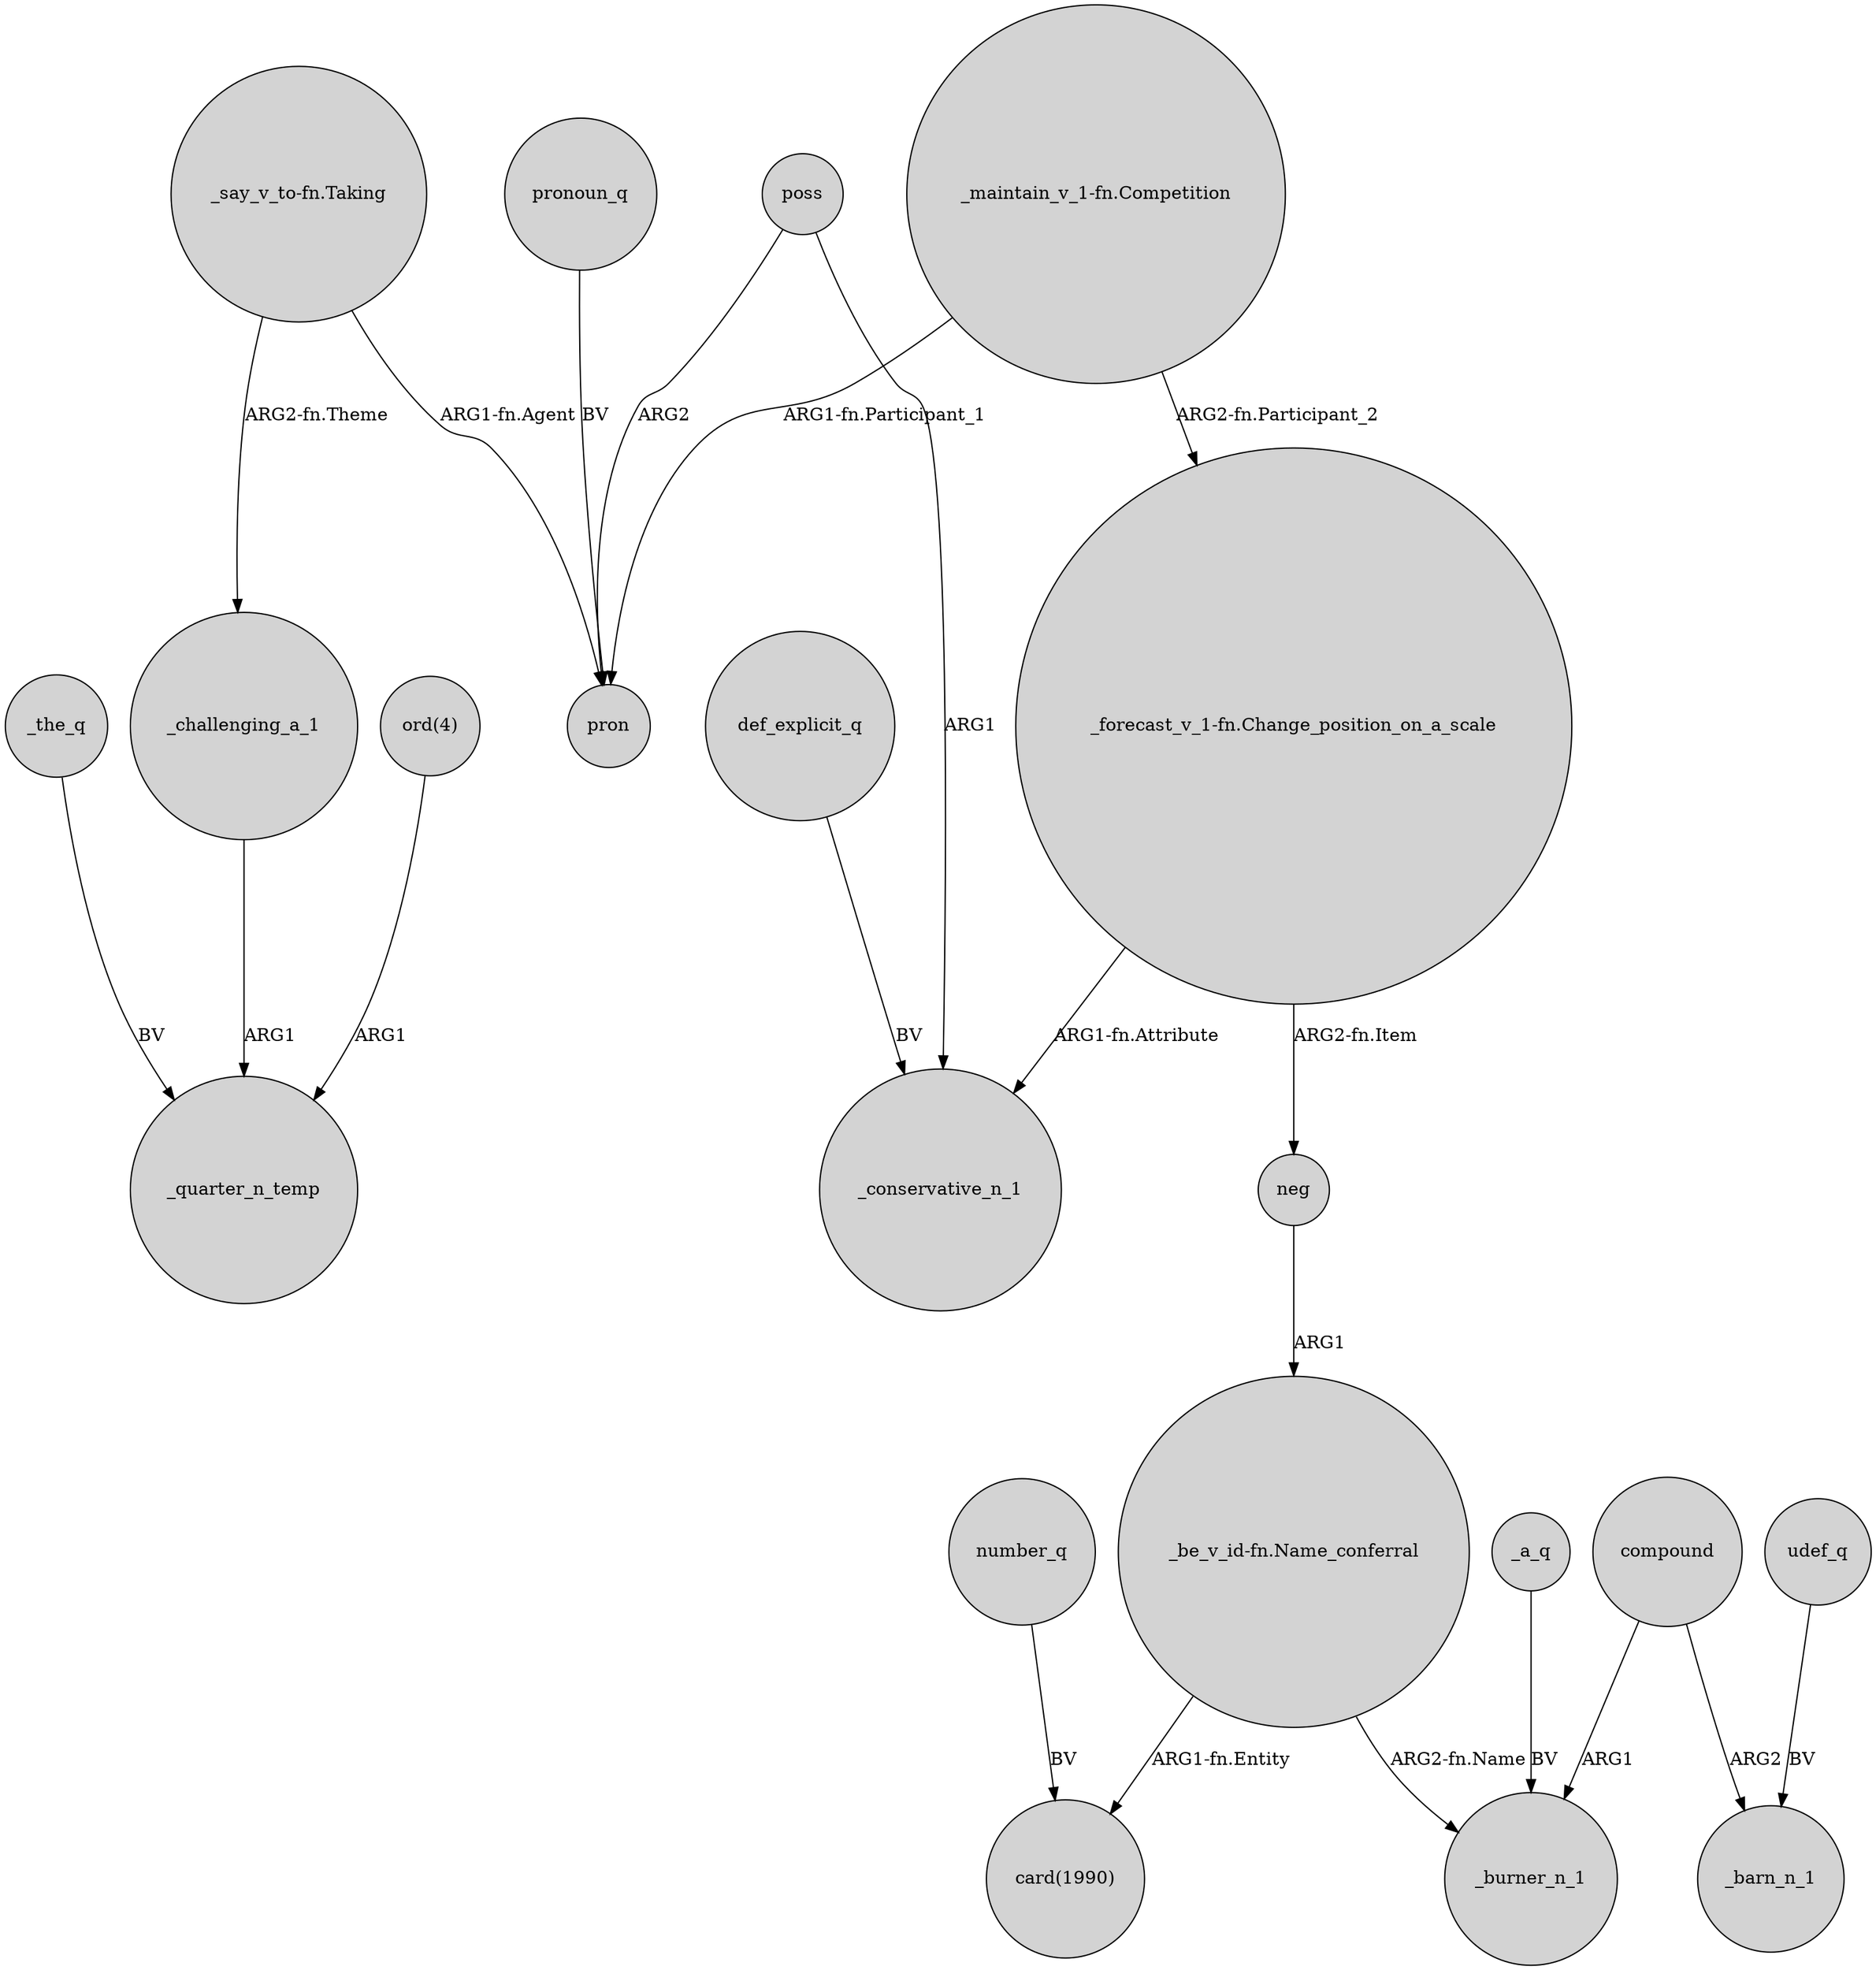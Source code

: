 digraph {
	node [shape=circle style=filled]
	_the_q -> _quarter_n_temp [label=BV]
	_challenging_a_1 -> _quarter_n_temp [label=ARG1]
	poss -> _conservative_n_1 [label=ARG1]
	"_forecast_v_1-fn.Change_position_on_a_scale" -> neg [label="ARG2-fn.Item"]
	"_say_v_to-fn.Taking" -> pron [label="ARG1-fn.Agent"]
	neg -> "_be_v_id-fn.Name_conferral" [label=ARG1]
	pronoun_q -> pron [label=BV]
	"_be_v_id-fn.Name_conferral" -> "card(1990)" [label="ARG1-fn.Entity"]
	poss -> pron [label=ARG2]
	compound -> _burner_n_1 [label=ARG1]
	"_maintain_v_1-fn.Competition" -> pron [label="ARG1-fn.Participant_1"]
	"ord(4)" -> _quarter_n_temp [label=ARG1]
	_a_q -> _burner_n_1 [label=BV]
	"_be_v_id-fn.Name_conferral" -> _burner_n_1 [label="ARG2-fn.Name"]
	number_q -> "card(1990)" [label=BV]
	"_maintain_v_1-fn.Competition" -> "_forecast_v_1-fn.Change_position_on_a_scale" [label="ARG2-fn.Participant_2"]
	"_forecast_v_1-fn.Change_position_on_a_scale" -> _conservative_n_1 [label="ARG1-fn.Attribute"]
	udef_q -> _barn_n_1 [label=BV]
	compound -> _barn_n_1 [label=ARG2]
	def_explicit_q -> _conservative_n_1 [label=BV]
	"_say_v_to-fn.Taking" -> _challenging_a_1 [label="ARG2-fn.Theme"]
}
